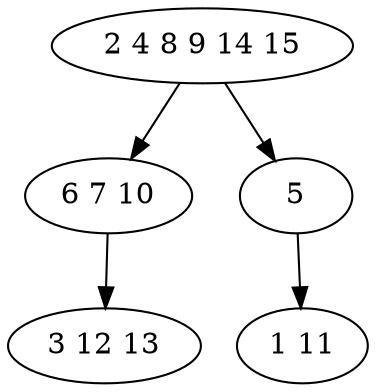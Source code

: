 digraph true_tree {
	"0" -> "1"
	"0" -> "2"
	"1" -> "3"
	"2" -> "4"
	"0" [label="2 4 8 9 14 15"];
	"1" [label="6 7 10"];
	"2" [label="5"];
	"3" [label="3 12 13"];
	"4" [label="1 11"];
}
